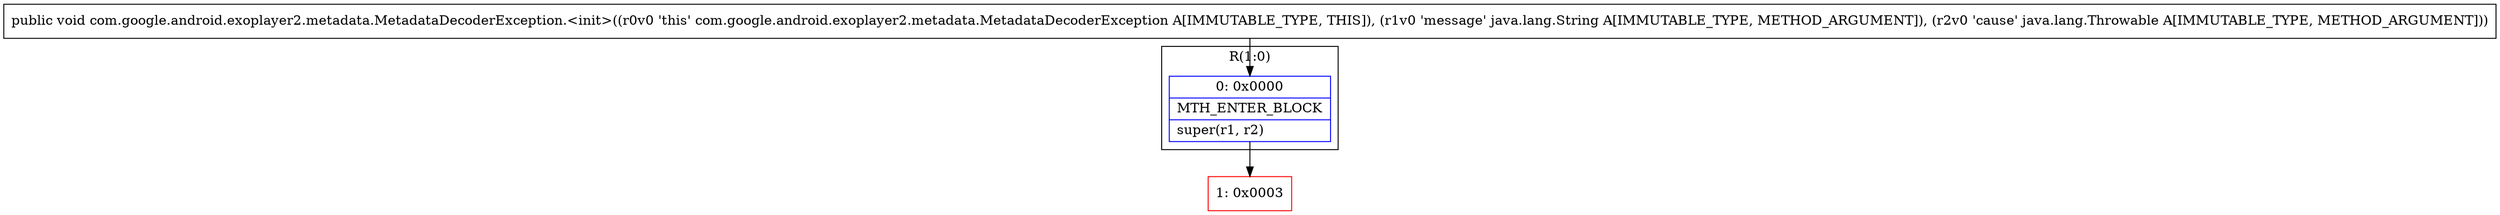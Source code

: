digraph "CFG forcom.google.android.exoplayer2.metadata.MetadataDecoderException.\<init\>(Ljava\/lang\/String;Ljava\/lang\/Throwable;)V" {
subgraph cluster_Region_2117613845 {
label = "R(1:0)";
node [shape=record,color=blue];
Node_0 [shape=record,label="{0\:\ 0x0000|MTH_ENTER_BLOCK\l|super(r1, r2)\l}"];
}
Node_1 [shape=record,color=red,label="{1\:\ 0x0003}"];
MethodNode[shape=record,label="{public void com.google.android.exoplayer2.metadata.MetadataDecoderException.\<init\>((r0v0 'this' com.google.android.exoplayer2.metadata.MetadataDecoderException A[IMMUTABLE_TYPE, THIS]), (r1v0 'message' java.lang.String A[IMMUTABLE_TYPE, METHOD_ARGUMENT]), (r2v0 'cause' java.lang.Throwable A[IMMUTABLE_TYPE, METHOD_ARGUMENT])) }"];
MethodNode -> Node_0;
Node_0 -> Node_1;
}

